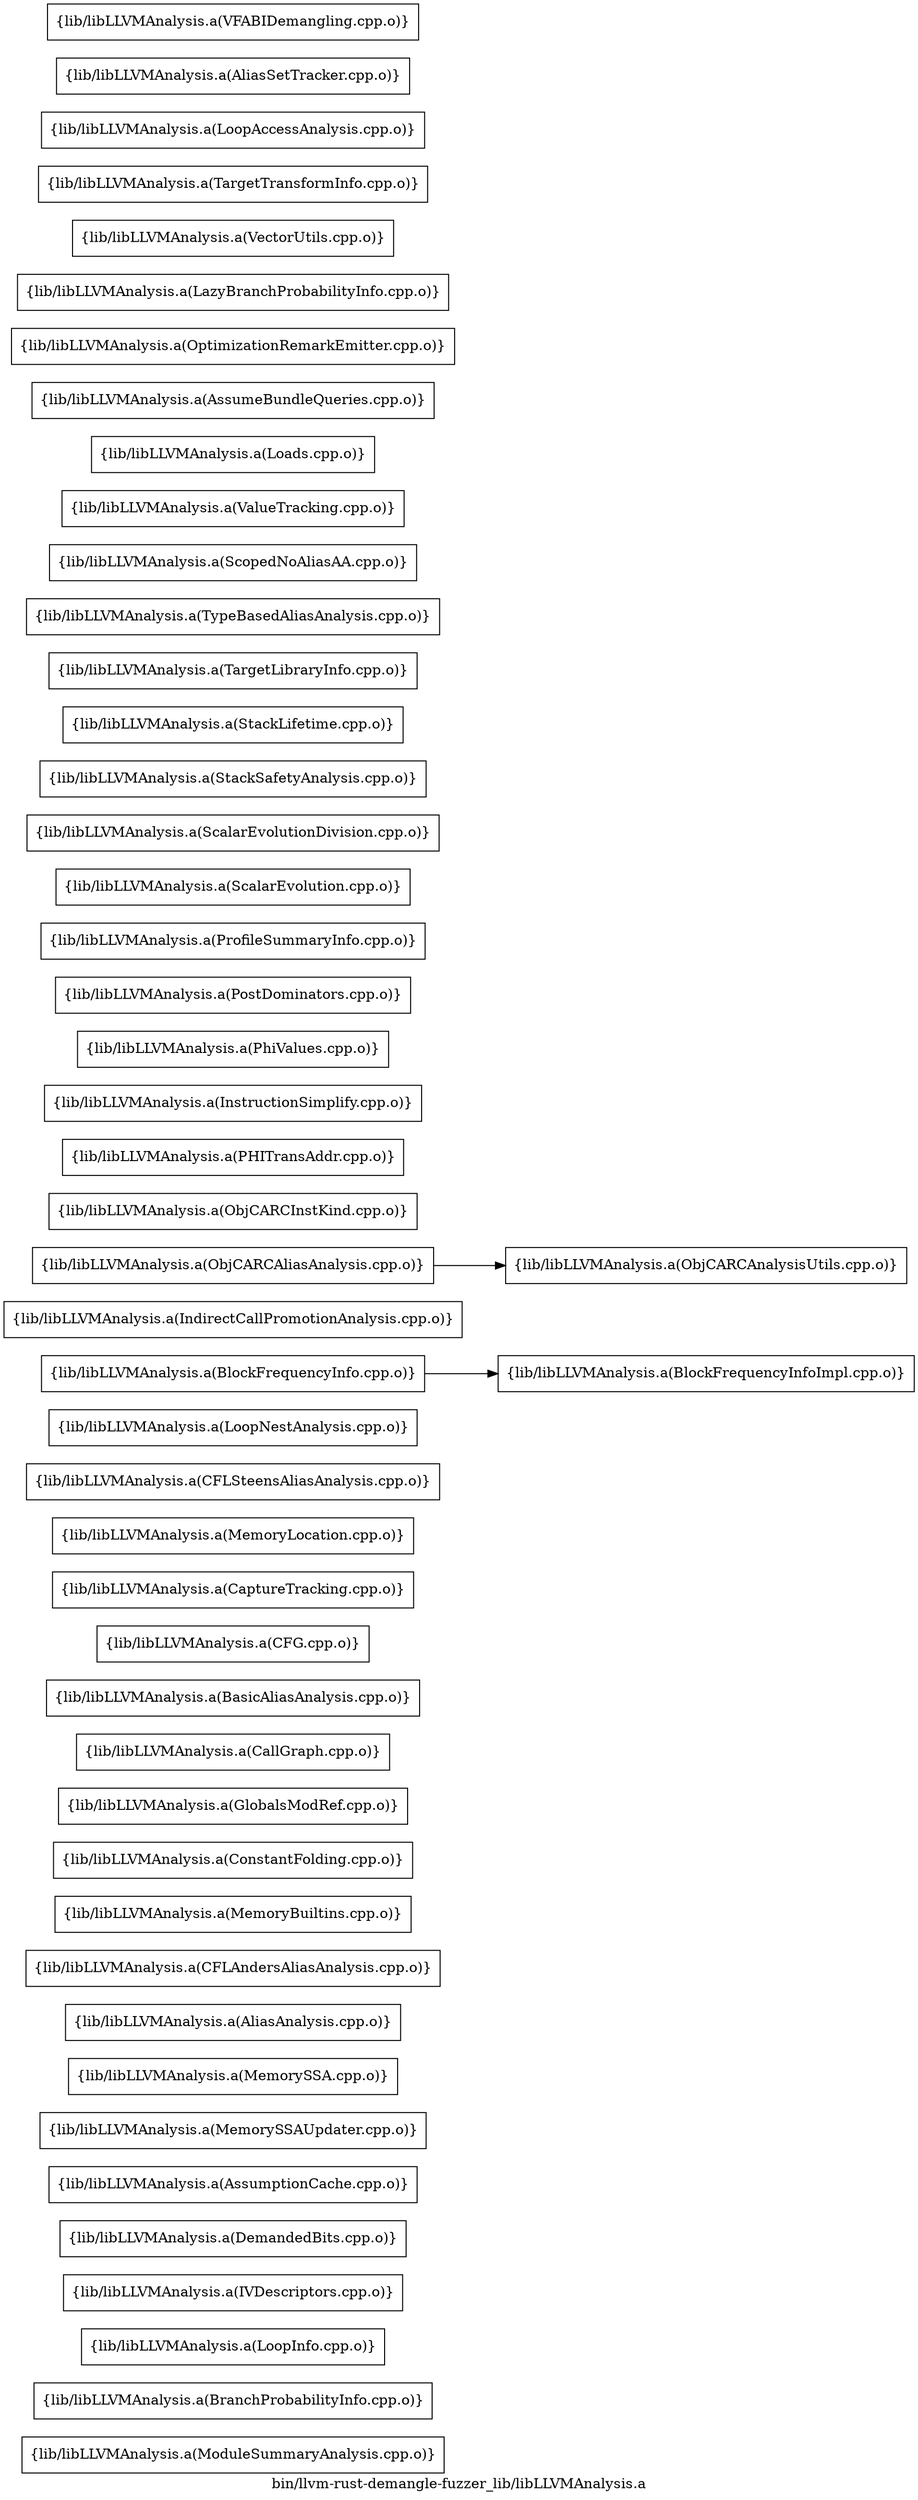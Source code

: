 digraph "bin/llvm-rust-demangle-fuzzer_lib/libLLVMAnalysis.a" {
	label="bin/llvm-rust-demangle-fuzzer_lib/libLLVMAnalysis.a";
	rankdir=LR;

	Node0x55e5f78ad7e8 [shape=record,shape=box,group=0,label="{lib/libLLVMAnalysis.a(ModuleSummaryAnalysis.cpp.o)}"];
	Node0x55e5f78aef08 [shape=record,shape=box,group=0,label="{lib/libLLVMAnalysis.a(BranchProbabilityInfo.cpp.o)}"];
	Node0x55e5f78aced8 [shape=record,shape=box,group=0,label="{lib/libLLVMAnalysis.a(LoopInfo.cpp.o)}"];
	Node0x55e5f78acac8 [shape=record,shape=box,group=0,label="{lib/libLLVMAnalysis.a(IVDescriptors.cpp.o)}"];
	Node0x55e5f78abd08 [shape=record,shape=box,group=0,label="{lib/libLLVMAnalysis.a(DemandedBits.cpp.o)}"];
	Node0x55e5f78ac488 [shape=record,shape=box,group=0,label="{lib/libLLVMAnalysis.a(AssumptionCache.cpp.o)}"];
	Node0x55e5f78abe98 [shape=record,shape=box,group=0,label="{lib/libLLVMAnalysis.a(MemorySSAUpdater.cpp.o)}"];
	Node0x55e5f78aa778 [shape=record,shape=box,group=0,label="{lib/libLLVMAnalysis.a(MemorySSA.cpp.o)}"];
	Node0x55e5f78aaf98 [shape=record,shape=box,group=0,label="{lib/libLLVMAnalysis.a(AliasAnalysis.cpp.o)}"];
	Node0x55e5f78aad68 [shape=record,shape=box,group=0,label="{lib/libLLVMAnalysis.a(CFLAndersAliasAnalysis.cpp.o)}"];
	Node0x55e5f78af318 [shape=record,shape=box,group=0,label="{lib/libLLVMAnalysis.a(MemoryBuiltins.cpp.o)}"];
	Node0x55e5f78afef8 [shape=record,shape=box,group=0,label="{lib/libLLVMAnalysis.a(ConstantFolding.cpp.o)}"];
	Node0x55e5f78b0588 [shape=record,shape=box,group=0,label="{lib/libLLVMAnalysis.a(GlobalsModRef.cpp.o)}"];
	Node0x55e5f78b1208 [shape=record,shape=box,group=0,label="{lib/libLLVMAnalysis.a(CallGraph.cpp.o)}"];
	Node0x55e5f78ac848 [shape=record,shape=box,group=0,label="{lib/libLLVMAnalysis.a(BasicAliasAnalysis.cpp.o)}"];
	Node0x55e5f78acf28 [shape=record,shape=box,group=0,label="{lib/libLLVMAnalysis.a(CFG.cpp.o)}"];
	Node0x55e5f78ae9b8 [shape=record,shape=box,group=0,label="{lib/libLLVMAnalysis.a(CaptureTracking.cpp.o)}"];
	Node0x55e5f78addd8 [shape=record,shape=box,group=0,label="{lib/libLLVMAnalysis.a(MemoryLocation.cpp.o)}"];
	Node0x55e5f78ae5a8 [shape=record,shape=box,group=0,label="{lib/libLLVMAnalysis.a(CFLSteensAliasAnalysis.cpp.o)}"];
	Node0x55e5f78b3698 [shape=record,shape=box,group=0,label="{lib/libLLVMAnalysis.a(LoopNestAnalysis.cpp.o)}"];
	Node0x55e5f78b1de8 [shape=record,shape=box,group=0,label="{lib/libLLVMAnalysis.a(BlockFrequencyInfo.cpp.o)}"];
	Node0x55e5f78b1de8 -> Node0x55e5f78b2a68;
	Node0x55e5f78b2a68 [shape=record,shape=box,group=0,label="{lib/libLLVMAnalysis.a(BlockFrequencyInfoImpl.cpp.o)}"];
	Node0x55e5f78b1578 [shape=record,shape=box,group=0,label="{lib/libLLVMAnalysis.a(IndirectCallPromotionAnalysis.cpp.o)}"];
	Node0x55e5f78af098 [shape=record,shape=box,group=0,label="{lib/libLLVMAnalysis.a(ObjCARCAliasAnalysis.cpp.o)}"];
	Node0x55e5f78af098 -> Node0x55e5f78afdb8;
	Node0x55e5f78afdb8 [shape=record,shape=box,group=0,label="{lib/libLLVMAnalysis.a(ObjCARCAnalysisUtils.cpp.o)}"];
	Node0x55e5f78b0088 [shape=record,shape=box,group=0,label="{lib/libLLVMAnalysis.a(ObjCARCInstKind.cpp.o)}"];
	Node0x55e5f78b3918 [shape=record,shape=box,group=0,label="{lib/libLLVMAnalysis.a(PHITransAddr.cpp.o)}"];
	Node0x55e5f78b3c88 [shape=record,shape=box,group=0,label="{lib/libLLVMAnalysis.a(InstructionSimplify.cpp.o)}"];
	Node0x55e5f78aa548 [shape=record,shape=box,group=0,label="{lib/libLLVMAnalysis.a(PhiValues.cpp.o)}"];
	Node0x55e5f78aa1d8 [shape=record,shape=box,group=0,label="{lib/libLLVMAnalysis.a(PostDominators.cpp.o)}"];
	Node0x55e5f78ac6b8 [shape=record,shape=box,group=0,label="{lib/libLLVMAnalysis.a(ProfileSummaryInfo.cpp.o)}"];
	Node0x55e5f78abad8 [shape=record,shape=box,group=0,label="{lib/libLLVMAnalysis.a(ScalarEvolution.cpp.o)}"];
	Node0x55e5f78ad428 [shape=record,shape=box,group=0,label="{lib/libLLVMAnalysis.a(ScalarEvolutionDivision.cpp.o)}"];
	Node0x55e5f78ad1a8 [shape=record,shape=box,group=0,label="{lib/libLLVMAnalysis.a(StackSafetyAnalysis.cpp.o)}"];
	Node0x55e5f78b3b48 [shape=record,shape=box,group=0,label="{lib/libLLVMAnalysis.a(StackLifetime.cpp.o)}"];
	Node0x55e5f78b0b78 [shape=record,shape=box,group=0,label="{lib/libLLVMAnalysis.a(TargetLibraryInfo.cpp.o)}"];
	Node0x55e5f78b0628 [shape=record,shape=box,group=0,label="{lib/libLLVMAnalysis.a(TypeBasedAliasAnalysis.cpp.o)}"];
	Node0x55e5f78af728 [shape=record,shape=box,group=0,label="{lib/libLLVMAnalysis.a(ScopedNoAliasAA.cpp.o)}"];
	Node0x55e5f78b03a8 [shape=record,shape=box,group=0,label="{lib/libLLVMAnalysis.a(ValueTracking.cpp.o)}"];
	Node0x55e5f78afc78 [shape=record,shape=box,group=0,label="{lib/libLLVMAnalysis.a(Loads.cpp.o)}"];
	Node0x55e5f78aea58 [shape=record,shape=box,group=0,label="{lib/libLLVMAnalysis.a(AssumeBundleQueries.cpp.o)}"];
	Node0x55e5f78b0948 [shape=record,shape=box,group=0,label="{lib/libLLVMAnalysis.a(OptimizationRemarkEmitter.cpp.o)}"];
	Node0x55e5f78b1758 [shape=record,shape=box,group=0,label="{lib/libLLVMAnalysis.a(LazyBranchProbabilityInfo.cpp.o)}"];
	Node0x55e5f78afe58 [shape=record,shape=box,group=0,label="{lib/libLLVMAnalysis.a(VectorUtils.cpp.o)}"];
	Node0x55e5f78b2bf8 [shape=record,shape=box,group=0,label="{lib/libLLVMAnalysis.a(TargetTransformInfo.cpp.o)}"];
	Node0x55e5f78b35a8 [shape=record,shape=box,group=0,label="{lib/libLLVMAnalysis.a(LoopAccessAnalysis.cpp.o)}"];
	Node0x55e5f78b3d78 [shape=record,shape=box,group=0,label="{lib/libLLVMAnalysis.a(AliasSetTracker.cpp.o)}"];
	Node0x55e5f78b1ca8 [shape=record,shape=box,group=0,label="{lib/libLLVMAnalysis.a(VFABIDemangling.cpp.o)}"];
}
